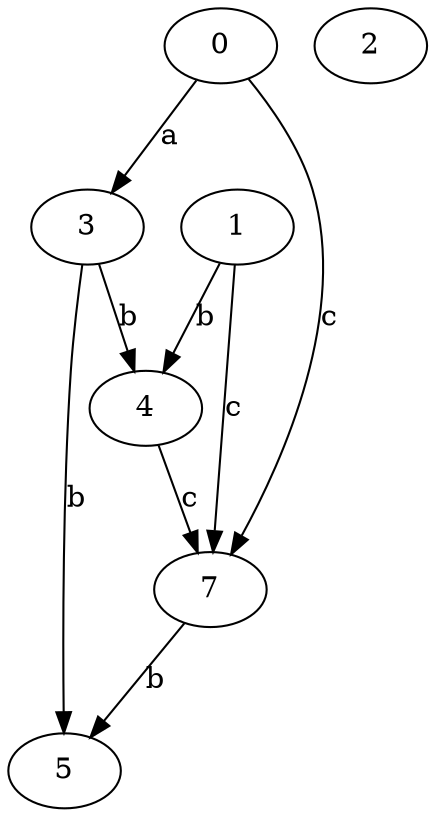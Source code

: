 strict digraph  {
1;
2;
3;
0;
4;
5;
7;
1 -> 4  [label=b];
1 -> 7  [label=c];
3 -> 4  [label=b];
3 -> 5  [label=b];
0 -> 3  [label=a];
0 -> 7  [label=c];
4 -> 7  [label=c];
7 -> 5  [label=b];
}
